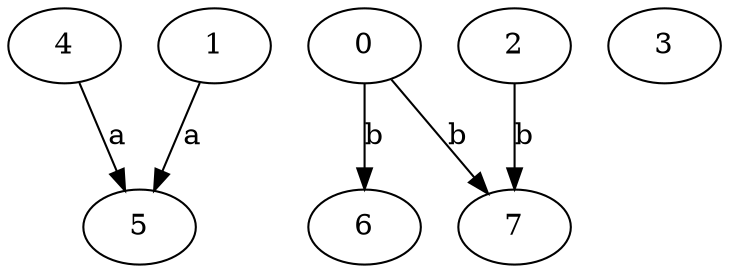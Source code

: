 strict digraph  {
4;
5;
0;
6;
1;
2;
3;
7;
4 -> 5  [label=a];
0 -> 6  [label=b];
0 -> 7  [label=b];
1 -> 5  [label=a];
2 -> 7  [label=b];
}
